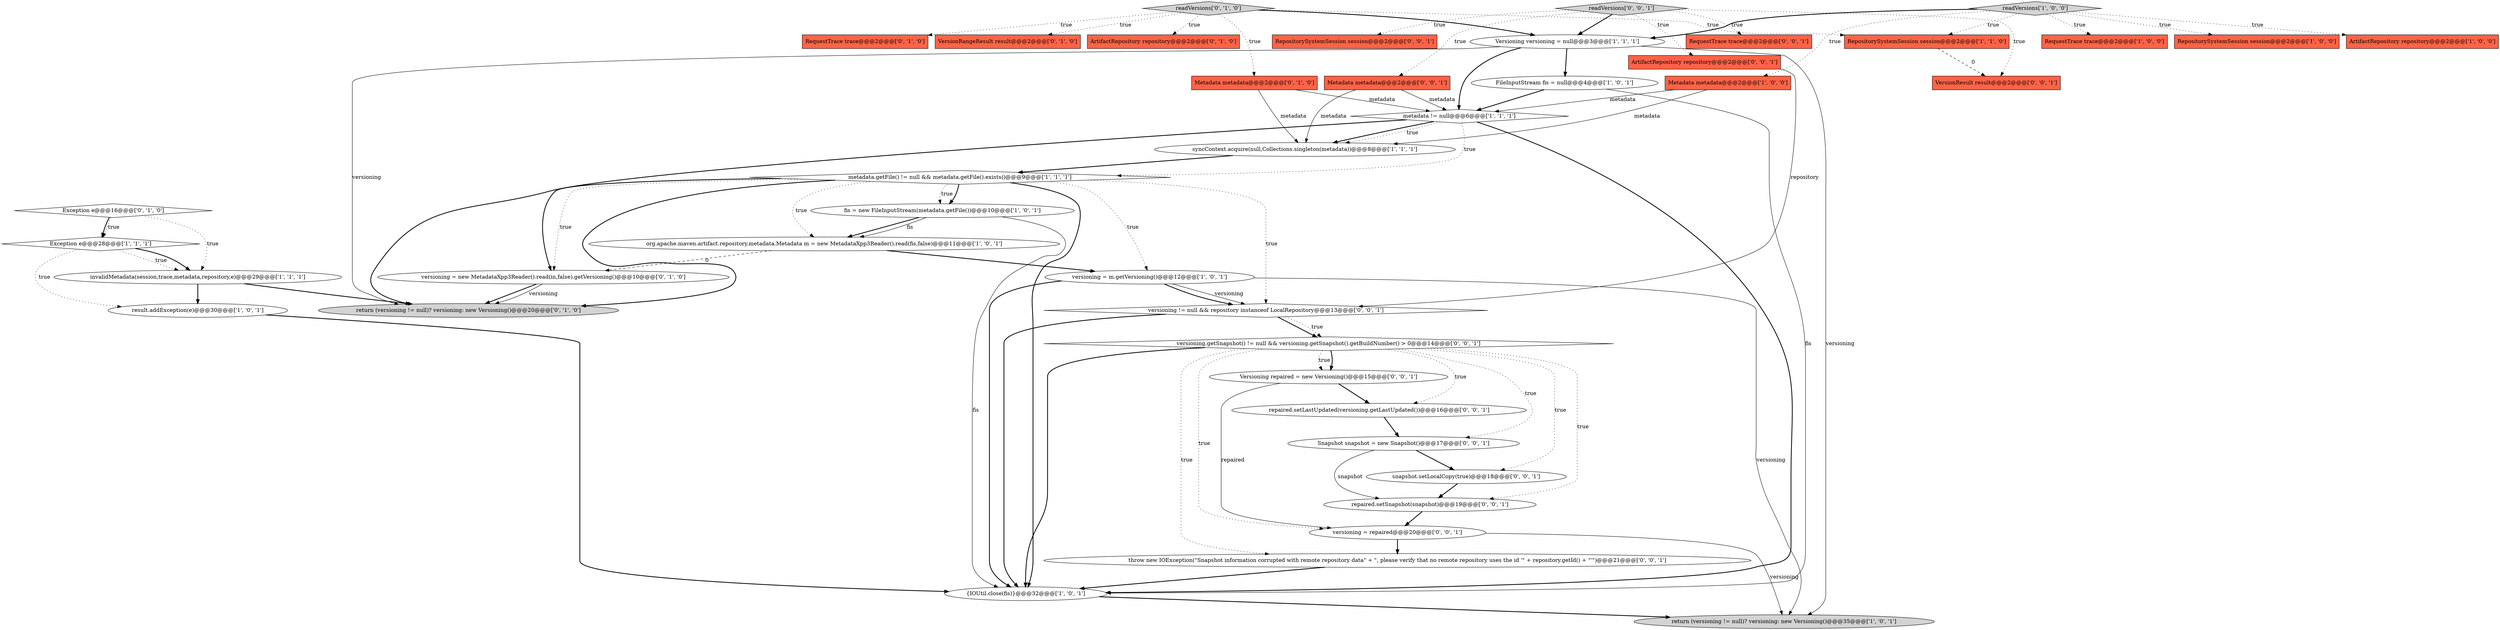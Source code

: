 digraph {
19 [style = filled, label = "RequestTrace trace@@@2@@@['0', '1', '0']", fillcolor = tomato, shape = box image = "AAA0AAABBB2BBB"];
13 [style = filled, label = "RequestTrace trace@@@2@@@['1', '0', '0']", fillcolor = tomato, shape = box image = "AAA0AAABBB1BBB"];
1 [style = filled, label = "{IOUtil.close(fis)}@@@32@@@['1', '0', '1']", fillcolor = white, shape = ellipse image = "AAA0AAABBB1BBB"];
37 [style = filled, label = "RequestTrace trace@@@2@@@['0', '0', '1']", fillcolor = tomato, shape = box image = "AAA0AAABBB3BBB"];
9 [style = filled, label = "result.addException(e)@@@30@@@['1', '0', '1']", fillcolor = white, shape = ellipse image = "AAA0AAABBB1BBB"];
15 [style = filled, label = "readVersions['1', '0', '0']", fillcolor = lightgray, shape = diamond image = "AAA0AAABBB1BBB"];
26 [style = filled, label = "return (versioning != null)? versioning: new Versioning()@@@20@@@['0', '1', '0']", fillcolor = lightgray, shape = ellipse image = "AAA0AAABBB2BBB"];
39 [style = filled, label = "repaired.setSnapshot(snapshot)@@@19@@@['0', '0', '1']", fillcolor = white, shape = ellipse image = "AAA0AAABBB3BBB"];
29 [style = filled, label = "repaired.setLastUpdated(versioning.getLastUpdated())@@@16@@@['0', '0', '1']", fillcolor = white, shape = ellipse image = "AAA0AAABBB3BBB"];
27 [style = filled, label = "RepositorySystemSession session@@@2@@@['0', '0', '1']", fillcolor = tomato, shape = box image = "AAA0AAABBB3BBB"];
3 [style = filled, label = "FileInputStream fis = null@@@4@@@['1', '0', '1']", fillcolor = white, shape = ellipse image = "AAA0AAABBB1BBB"];
11 [style = filled, label = "Metadata metadata@@@2@@@['1', '0', '0']", fillcolor = tomato, shape = box image = "AAA0AAABBB1BBB"];
32 [style = filled, label = "snapshot.setLocalCopy(true)@@@18@@@['0', '0', '1']", fillcolor = white, shape = ellipse image = "AAA0AAABBB3BBB"];
4 [style = filled, label = "org.apache.maven.artifact.repository.metadata.Metadata m = new MetadataXpp3Reader().read(fis,false)@@@11@@@['1', '0', '1']", fillcolor = white, shape = ellipse image = "AAA0AAABBB1BBB"];
25 [style = filled, label = "VersionRangeResult result@@@2@@@['0', '1', '0']", fillcolor = tomato, shape = box image = "AAA0AAABBB2BBB"];
7 [style = filled, label = "RepositorySystemSession session@@@2@@@['1', '0', '0']", fillcolor = tomato, shape = box image = "AAA0AAABBB1BBB"];
14 [style = filled, label = "versioning = m.getVersioning()@@@12@@@['1', '0', '1']", fillcolor = white, shape = ellipse image = "AAA0AAABBB1BBB"];
20 [style = filled, label = "ArtifactRepository repository@@@2@@@['0', '1', '0']", fillcolor = tomato, shape = box image = "AAA0AAABBB2BBB"];
36 [style = filled, label = "Metadata metadata@@@2@@@['0', '0', '1']", fillcolor = tomato, shape = box image = "AAA0AAABBB3BBB"];
2 [style = filled, label = "return (versioning != null)? versioning: new Versioning()@@@35@@@['1', '0', '1']", fillcolor = lightgray, shape = ellipse image = "AAA0AAABBB1BBB"];
23 [style = filled, label = "versioning = new MetadataXpp3Reader().read(in,false).getVersioning()@@@10@@@['0', '1', '0']", fillcolor = white, shape = ellipse image = "AAA1AAABBB2BBB"];
30 [style = filled, label = "ArtifactRepository repository@@@2@@@['0', '0', '1']", fillcolor = tomato, shape = box image = "AAA0AAABBB3BBB"];
5 [style = filled, label = "metadata.getFile() != null && metadata.getFile().exists()@@@9@@@['1', '1', '1']", fillcolor = white, shape = diamond image = "AAA0AAABBB1BBB"];
10 [style = filled, label = "invalidMetadata(session,trace,metadata,repository,e)@@@29@@@['1', '1', '1']", fillcolor = white, shape = ellipse image = "AAA0AAABBB1BBB"];
33 [style = filled, label = "versioning != null && repository instanceof LocalRepository@@@13@@@['0', '0', '1']", fillcolor = white, shape = diamond image = "AAA0AAABBB3BBB"];
40 [style = filled, label = "VersionResult result@@@2@@@['0', '0', '1']", fillcolor = tomato, shape = box image = "AAA0AAABBB3BBB"];
18 [style = filled, label = "syncContext.acquire(null,Collections.singleton(metadata))@@@8@@@['1', '1', '1']", fillcolor = white, shape = ellipse image = "AAA0AAABBB1BBB"];
28 [style = filled, label = "throw new IOException(\"Snapshot information corrupted with remote repository data\" + \", please verify that no remote repository uses the id '\" + repository.getId() + \"'\")@@@21@@@['0', '0', '1']", fillcolor = white, shape = ellipse image = "AAA0AAABBB3BBB"];
6 [style = filled, label = "Exception e@@@28@@@['1', '1', '1']", fillcolor = white, shape = diamond image = "AAA0AAABBB1BBB"];
21 [style = filled, label = "Exception e@@@16@@@['0', '1', '0']", fillcolor = white, shape = diamond image = "AAA1AAABBB2BBB"];
24 [style = filled, label = "Metadata metadata@@@2@@@['0', '1', '0']", fillcolor = tomato, shape = box image = "AAA0AAABBB2BBB"];
22 [style = filled, label = "readVersions['0', '1', '0']", fillcolor = lightgray, shape = diamond image = "AAA0AAABBB2BBB"];
12 [style = filled, label = "ArtifactRepository repository@@@2@@@['1', '0', '0']", fillcolor = tomato, shape = box image = "AAA0AAABBB1BBB"];
31 [style = filled, label = "Versioning repaired = new Versioning()@@@15@@@['0', '0', '1']", fillcolor = white, shape = ellipse image = "AAA0AAABBB3BBB"];
38 [style = filled, label = "Snapshot snapshot = new Snapshot()@@@17@@@['0', '0', '1']", fillcolor = white, shape = ellipse image = "AAA0AAABBB3BBB"];
35 [style = filled, label = "versioning = repaired@@@20@@@['0', '0', '1']", fillcolor = white, shape = ellipse image = "AAA0AAABBB3BBB"];
8 [style = filled, label = "metadata != null@@@6@@@['1', '1', '1']", fillcolor = white, shape = diamond image = "AAA0AAABBB1BBB"];
41 [style = filled, label = "readVersions['0', '0', '1']", fillcolor = lightgray, shape = diamond image = "AAA0AAABBB3BBB"];
16 [style = filled, label = "RepositorySystemSession session@@@2@@@['1', '1', '0']", fillcolor = tomato, shape = box image = "AAA0AAABBB1BBB"];
34 [style = filled, label = "versioning.getSnapshot() != null && versioning.getSnapshot().getBuildNumber() > 0@@@14@@@['0', '0', '1']", fillcolor = white, shape = diamond image = "AAA0AAABBB3BBB"];
0 [style = filled, label = "Versioning versioning = null@@@3@@@['1', '1', '1']", fillcolor = white, shape = ellipse image = "AAA0AAABBB1BBB"];
17 [style = filled, label = "fis = new FileInputStream(metadata.getFile())@@@10@@@['1', '0', '1']", fillcolor = white, shape = ellipse image = "AAA0AAABBB1BBB"];
5->14 [style = dotted, label="true"];
34->29 [style = dotted, label="true"];
30->33 [style = solid, label="repository"];
5->1 [style = bold, label=""];
22->20 [style = dotted, label="true"];
33->34 [style = bold, label=""];
5->4 [style = dotted, label="true"];
0->8 [style = bold, label=""];
14->33 [style = solid, label="versioning"];
5->17 [style = bold, label=""];
17->4 [style = bold, label=""];
0->2 [style = solid, label="versioning"];
38->39 [style = solid, label="snapshot"];
15->0 [style = bold, label=""];
28->1 [style = bold, label=""];
6->10 [style = dotted, label="true"];
22->24 [style = dotted, label="true"];
17->1 [style = solid, label="fis"];
34->28 [style = dotted, label="true"];
41->40 [style = dotted, label="true"];
41->30 [style = dotted, label="true"];
36->18 [style = solid, label="metadata"];
8->5 [style = dotted, label="true"];
31->35 [style = solid, label="repaired"];
29->38 [style = bold, label=""];
15->7 [style = dotted, label="true"];
31->29 [style = bold, label=""];
1->2 [style = bold, label=""];
15->13 [style = dotted, label="true"];
8->26 [style = bold, label=""];
39->35 [style = bold, label=""];
34->39 [style = dotted, label="true"];
35->28 [style = bold, label=""];
23->26 [style = bold, label=""];
8->18 [style = bold, label=""];
22->25 [style = dotted, label="true"];
3->8 [style = bold, label=""];
5->33 [style = dotted, label="true"];
21->6 [style = bold, label=""];
10->26 [style = bold, label=""];
11->18 [style = solid, label="metadata"];
4->23 [style = dashed, label="0"];
3->1 [style = solid, label="fis"];
36->8 [style = solid, label="metadata"];
22->0 [style = bold, label=""];
41->0 [style = bold, label=""];
41->36 [style = dotted, label="true"];
41->27 [style = dotted, label="true"];
0->3 [style = bold, label=""];
21->10 [style = dotted, label="true"];
8->1 [style = bold, label=""];
34->31 [style = bold, label=""];
41->37 [style = dotted, label="true"];
33->34 [style = dotted, label="true"];
17->4 [style = solid, label="fis"];
35->2 [style = solid, label="versioning"];
21->6 [style = dotted, label="true"];
6->9 [style = dotted, label="true"];
15->16 [style = dotted, label="true"];
8->18 [style = dotted, label="true"];
24->8 [style = solid, label="metadata"];
23->26 [style = solid, label="versioning"];
34->38 [style = dotted, label="true"];
38->32 [style = bold, label=""];
5->17 [style = dotted, label="true"];
22->19 [style = dotted, label="true"];
22->16 [style = dotted, label="true"];
10->9 [style = bold, label=""];
24->18 [style = solid, label="metadata"];
32->39 [style = bold, label=""];
18->5 [style = bold, label=""];
34->35 [style = dotted, label="true"];
15->11 [style = dotted, label="true"];
16->40 [style = dashed, label="0"];
5->26 [style = bold, label=""];
14->1 [style = bold, label=""];
6->10 [style = bold, label=""];
11->8 [style = solid, label="metadata"];
34->32 [style = dotted, label="true"];
14->2 [style = solid, label="versioning"];
5->23 [style = bold, label=""];
14->33 [style = bold, label=""];
34->31 [style = dotted, label="true"];
4->14 [style = bold, label=""];
9->1 [style = bold, label=""];
5->23 [style = dotted, label="true"];
0->26 [style = solid, label="versioning"];
15->12 [style = dotted, label="true"];
34->1 [style = bold, label=""];
33->1 [style = bold, label=""];
}
